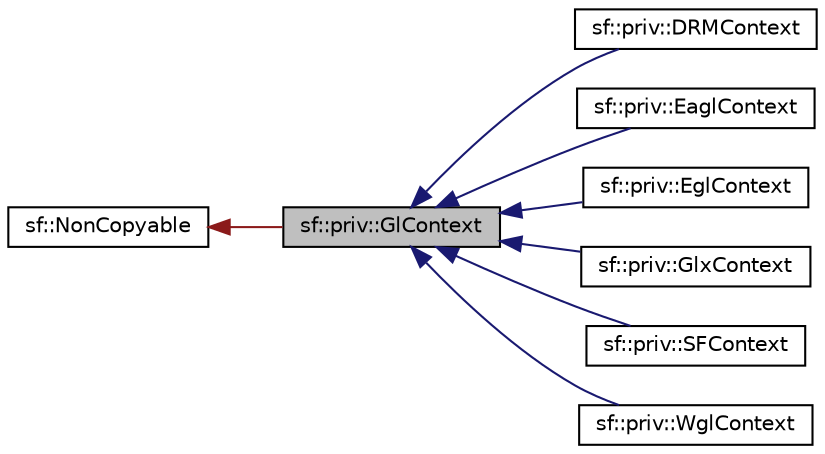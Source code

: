 digraph "sf::priv::GlContext"
{
 // LATEX_PDF_SIZE
  edge [fontname="Helvetica",fontsize="10",labelfontname="Helvetica",labelfontsize="10"];
  node [fontname="Helvetica",fontsize="10",shape=record];
  rankdir="LR";
  Node1 [label="sf::priv::GlContext",height=0.2,width=0.4,color="black", fillcolor="grey75", style="filled", fontcolor="black",tooltip="Abstract class representing an OpenGL context."];
  Node2 -> Node1 [dir="back",color="firebrick4",fontsize="10",style="solid",fontname="Helvetica"];
  Node2 [label="sf::NonCopyable",height=0.2,width=0.4,color="black", fillcolor="white", style="filled",URL="$d0/da7/classsf_1_1NonCopyable.html",tooltip="Utility class that makes any derived class non-copyable."];
  Node1 -> Node3 [dir="back",color="midnightblue",fontsize="10",style="solid",fontname="Helvetica"];
  Node3 [label="sf::priv::DRMContext",height=0.2,width=0.4,color="black", fillcolor="white", style="filled",URL="$d7/d32/classsf_1_1priv_1_1DRMContext.html",tooltip=" "];
  Node1 -> Node4 [dir="back",color="midnightblue",fontsize="10",style="solid",fontname="Helvetica"];
  Node4 [label="sf::priv::EaglContext",height=0.2,width=0.4,color="black", fillcolor="white", style="filled",URL="$d4/d0b/classsf_1_1priv_1_1EaglContext.html",tooltip="iOS (EAGL) implementation of OpenGL contexts"];
  Node1 -> Node5 [dir="back",color="midnightblue",fontsize="10",style="solid",fontname="Helvetica"];
  Node5 [label="sf::priv::EglContext",height=0.2,width=0.4,color="black", fillcolor="white", style="filled",URL="$d8/dbc/classsf_1_1priv_1_1EglContext.html",tooltip=" "];
  Node1 -> Node6 [dir="back",color="midnightblue",fontsize="10",style="solid",fontname="Helvetica"];
  Node6 [label="sf::priv::GlxContext",height=0.2,width=0.4,color="black", fillcolor="white", style="filled",URL="$d7/d3d/classsf_1_1priv_1_1GlxContext.html",tooltip="Linux (GLX) implementation of OpenGL contexts."];
  Node1 -> Node7 [dir="back",color="midnightblue",fontsize="10",style="solid",fontname="Helvetica"];
  Node7 [label="sf::priv::SFContext",height=0.2,width=0.4,color="black", fillcolor="white", style="filled",URL="$d6/de7/classsf_1_1priv_1_1SFContext.html",tooltip="OSX (Cocoa) implementation of OpenGL contexts."];
  Node1 -> Node8 [dir="back",color="midnightblue",fontsize="10",style="solid",fontname="Helvetica"];
  Node8 [label="sf::priv::WglContext",height=0.2,width=0.4,color="black", fillcolor="white", style="filled",URL="$d4/df3/classsf_1_1priv_1_1WglContext.html",tooltip="Windows (WGL) implementation of OpenGL contexts."];
}

